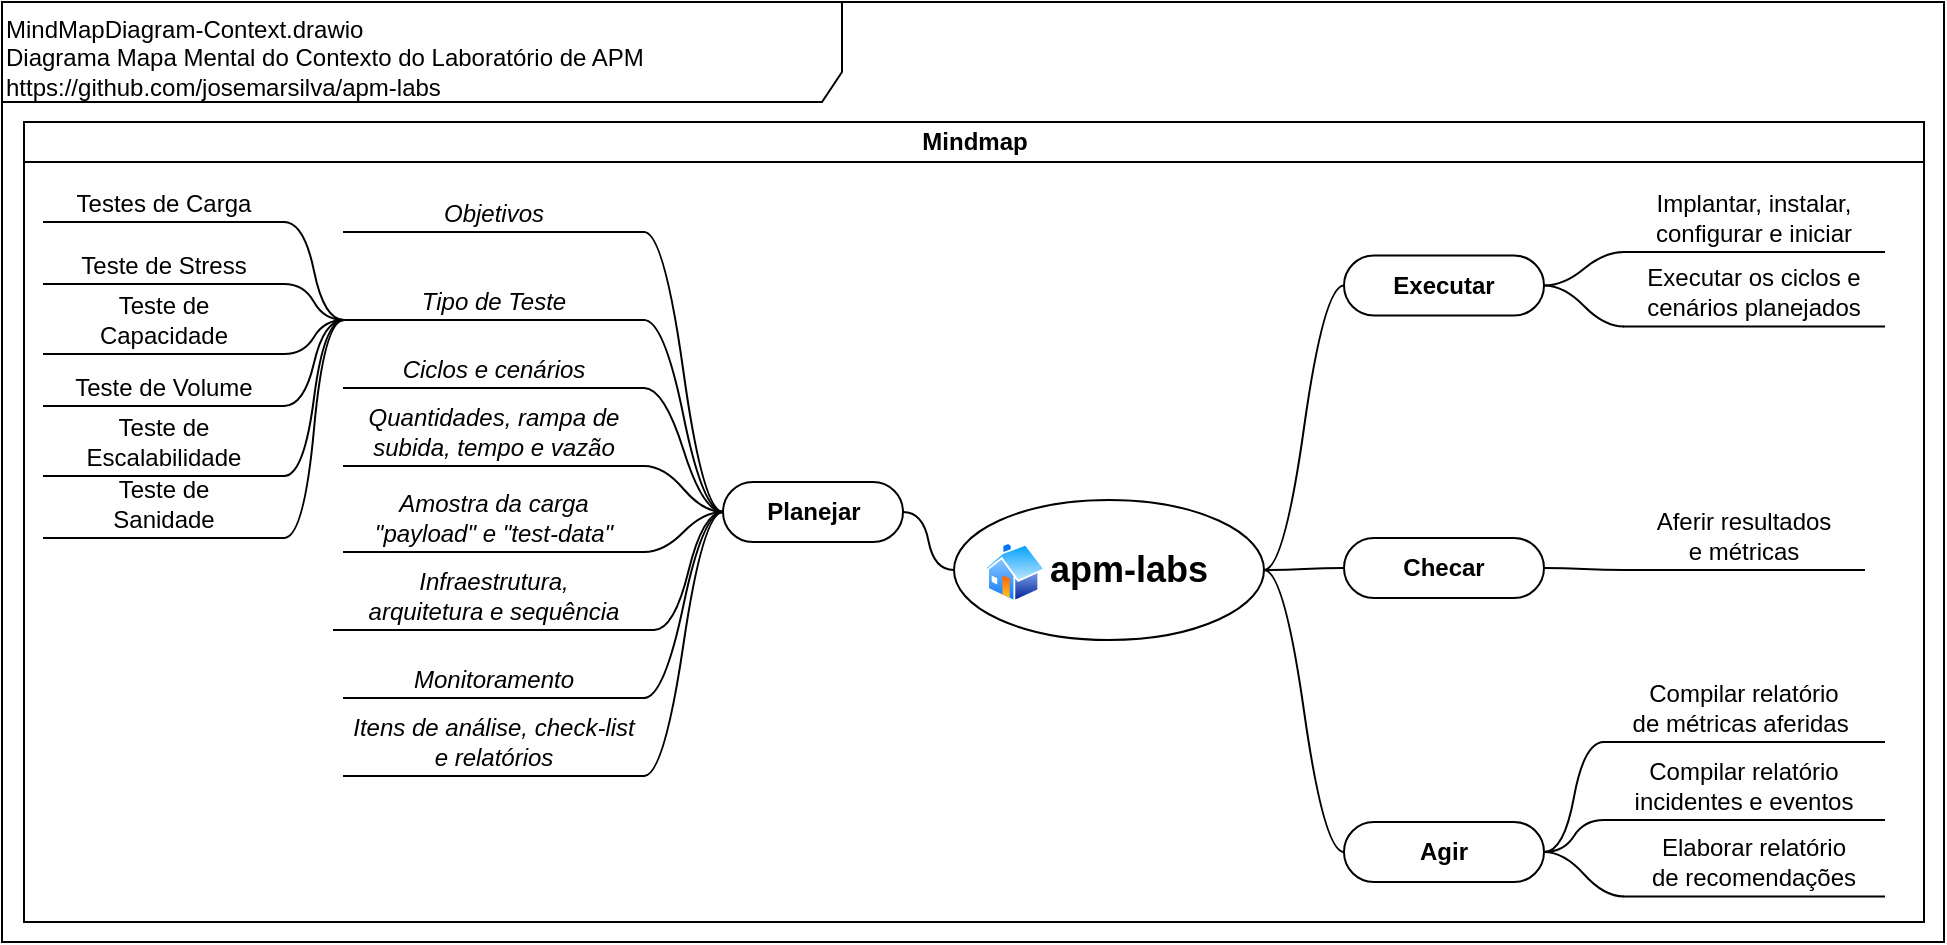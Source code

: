 <mxfile version="13.8.6" type="device"><diagram id="526JFKrqtkbu5Ab86iZz" name="Página-1"><mxGraphModel dx="868" dy="534" grid="1" gridSize="10" guides="1" tooltips="1" connect="1" arrows="1" fold="1" page="1" pageScale="1" pageWidth="827" pageHeight="1169" math="0" shadow="0"><root><mxCell id="0"/><mxCell id="1" parent="0"/><mxCell id="5jpJCo4kvUvBawqh1GSk-1" value="&lt;div&gt;&lt;/div&gt;MindMapDiagram-Context.drawio&lt;br&gt;Diagrama Mapa Mental do Contexto do Laboratório de APM&lt;br&gt;https://github.com/josemarsilva/apm-labs" style="shape=umlFrame;whiteSpace=wrap;html=1;width=420;height=50;verticalAlign=top;align=left;" parent="1" vertex="1"><mxGeometry x="9" y="10" width="971" height="470" as="geometry"/></mxCell><mxCell id="5jpJCo4kvUvBawqh1GSk-2" value="Mindmap" style="swimlane;html=1;startSize=20;horizontal=1;containerType=tree;" parent="1" vertex="1"><mxGeometry x="20" y="70" width="950" height="400" as="geometry"/></mxCell><mxCell id="5jpJCo4kvUvBawqh1GSk-3" value="" style="edgeStyle=entityRelationEdgeStyle;startArrow=none;endArrow=none;segment=10;curved=1;" parent="1" source="5jpJCo4kvUvBawqh1GSk-7" target="5jpJCo4kvUvBawqh1GSk-8" edge="1"><mxGeometry relative="1" as="geometry"><mxPoint x="670" y="225" as="sourcePoint"/></mxGeometry></mxCell><mxCell id="5jpJCo4kvUvBawqh1GSk-5" value="" style="edgeStyle=entityRelationEdgeStyle;startArrow=none;endArrow=none;segment=10;curved=1;" parent="1" source="5jpJCo4kvUvBawqh1GSk-7" target="5jpJCo4kvUvBawqh1GSk-10" edge="1"><mxGeometry relative="1" as="geometry"/></mxCell><mxCell id="5jpJCo4kvUvBawqh1GSk-7" value="&amp;nbsp; &amp;nbsp; apm-labs" style="ellipse;whiteSpace=wrap;html=1;align=center;treeFolding=1;treeMoving=1;newEdgeStyle={&quot;edgeStyle&quot;:&quot;entityRelationEdgeStyle&quot;,&quot;startArrow&quot;:&quot;none&quot;,&quot;endArrow&quot;:&quot;none&quot;,&quot;segment&quot;:10,&quot;curved&quot;:1};fontStyle=1;fontSize=18;" parent="1" vertex="1"><mxGeometry x="485" y="259" width="155" height="70" as="geometry"/></mxCell><mxCell id="5jpJCo4kvUvBawqh1GSk-8" value="Executar" style="whiteSpace=wrap;html=1;rounded=1;arcSize=50;align=center;verticalAlign=middle;strokeWidth=1;autosize=1;spacing=4;treeFolding=1;treeMoving=1;newEdgeStyle={&quot;edgeStyle&quot;:&quot;entityRelationEdgeStyle&quot;,&quot;startArrow&quot;:&quot;none&quot;,&quot;endArrow&quot;:&quot;none&quot;,&quot;segment&quot;:10,&quot;curved&quot;:1};fontStyle=1" parent="1" vertex="1"><mxGeometry x="680" y="136.75" width="100" height="30" as="geometry"/></mxCell><mxCell id="5jpJCo4kvUvBawqh1GSk-10" value="Planejar" style="whiteSpace=wrap;html=1;rounded=1;arcSize=50;align=center;verticalAlign=middle;strokeWidth=1;autosize=1;spacing=4;treeFolding=1;treeMoving=1;newEdgeStyle={&quot;edgeStyle&quot;:&quot;entityRelationEdgeStyle&quot;,&quot;startArrow&quot;:&quot;none&quot;,&quot;endArrow&quot;:&quot;none&quot;,&quot;segment&quot;:10,&quot;curved&quot;:1};fontStyle=1" parent="1" vertex="1"><mxGeometry x="369.5" y="250" width="90" height="30" as="geometry"/></mxCell><mxCell id="z-45aeA4fQFJTD9TVWNZ-1" value="Implantar, instalar,&lt;br&gt;configurar e iniciar" style="whiteSpace=wrap;html=1;shape=partialRectangle;top=0;left=0;bottom=1;right=0;points=[[0,1],[1,1]];fillColor=none;align=center;verticalAlign=bottom;routingCenterY=0.5;snapToPoint=1;recursiveResize=0;autosize=1;treeFolding=1;treeMoving=1;newEdgeStyle={&quot;edgeStyle&quot;:&quot;entityRelationEdgeStyle&quot;,&quot;startArrow&quot;:&quot;none&quot;,&quot;endArrow&quot;:&quot;none&quot;,&quot;segment&quot;:10,&quot;curved&quot;:1};" parent="1" vertex="1"><mxGeometry x="820" y="105" width="130" height="30" as="geometry"/></mxCell><mxCell id="z-45aeA4fQFJTD9TVWNZ-2" value="" style="edgeStyle=entityRelationEdgeStyle;startArrow=none;endArrow=none;segment=10;curved=1;exitX=1;exitY=0.5;exitDx=0;exitDy=0;entryX=0;entryY=1;entryDx=0;entryDy=0;" parent="1" source="5jpJCo4kvUvBawqh1GSk-8" target="z-45aeA4fQFJTD9TVWNZ-1" edge="1"><mxGeometry relative="1" as="geometry"><mxPoint x="860" y="128.75" as="sourcePoint"/><mxPoint x="810" y="72.75" as="targetPoint"/></mxGeometry></mxCell><mxCell id="z-45aeA4fQFJTD9TVWNZ-10" value="" style="edgeStyle=entityRelationEdgeStyle;startArrow=none;endArrow=none;segment=10;curved=1;exitX=1;exitY=0.5;exitDx=0;exitDy=0;entryX=0;entryY=1;entryDx=0;entryDy=0;" parent="1" source="5jpJCo4kvUvBawqh1GSk-8" target="t8AFz7zGlczwiMV8qD_G-16" edge="1"><mxGeometry relative="1" as="geometry"><mxPoint x="810" y="152.75" as="sourcePoint"/><mxPoint x="820" y="175.75" as="targetPoint"/></mxGeometry></mxCell><mxCell id="7fiooWQBaUIvVht02LMV-9" value="" style="aspect=fixed;perimeter=ellipsePerimeter;html=1;align=center;shadow=0;dashed=0;spacingTop=3;image;image=img/lib/active_directory/home.svg;fontSize=18;" parent="1" vertex="1"><mxGeometry x="500" y="280" width="30.93" height="30" as="geometry"/></mxCell><mxCell id="yPJVkPXfMKi2O3OA4Feh-3" value="" style="edgeStyle=entityRelationEdgeStyle;startArrow=none;endArrow=none;segment=10;curved=1;" parent="1" source="5jpJCo4kvUvBawqh1GSk-7" target="yPJVkPXfMKi2O3OA4Feh-4" edge="1"><mxGeometry relative="1" as="geometry"><mxPoint x="670" y="225" as="sourcePoint"/></mxGeometry></mxCell><mxCell id="yPJVkPXfMKi2O3OA4Feh-4" value="Checar" style="whiteSpace=wrap;html=1;rounded=1;arcSize=50;align=center;verticalAlign=middle;strokeWidth=1;autosize=1;spacing=4;treeFolding=1;treeMoving=1;newEdgeStyle={&quot;edgeStyle&quot;:&quot;entityRelationEdgeStyle&quot;,&quot;startArrow&quot;:&quot;none&quot;,&quot;endArrow&quot;:&quot;none&quot;,&quot;segment&quot;:10,&quot;curved&quot;:1};fontStyle=1" parent="1" vertex="1"><mxGeometry x="680" y="278" width="100" height="30" as="geometry"/></mxCell><mxCell id="yPJVkPXfMKi2O3OA4Feh-30" value="Agir" style="whiteSpace=wrap;html=1;rounded=1;arcSize=50;align=center;verticalAlign=middle;strokeWidth=1;autosize=1;spacing=4;treeFolding=1;treeMoving=1;newEdgeStyle={&quot;edgeStyle&quot;:&quot;entityRelationEdgeStyle&quot;,&quot;startArrow&quot;:&quot;none&quot;,&quot;endArrow&quot;:&quot;none&quot;,&quot;segment&quot;:10,&quot;curved&quot;:1};fontStyle=1" parent="1" vertex="1"><mxGeometry x="680" y="420" width="100" height="30" as="geometry"/></mxCell><mxCell id="yPJVkPXfMKi2O3OA4Feh-31" value="" style="edgeStyle=entityRelationEdgeStyle;startArrow=none;endArrow=none;segment=10;curved=1;exitX=0;exitY=0.5;exitDx=0;exitDy=0;" parent="1" source="yPJVkPXfMKi2O3OA4Feh-30" target="5jpJCo4kvUvBawqh1GSk-7" edge="1"><mxGeometry relative="1" as="geometry"><mxPoint x="390" y="355" as="sourcePoint"/><mxPoint x="670" y="225" as="targetPoint"/></mxGeometry></mxCell><mxCell id="hPfSnDvZx1q7UJ1CCEyf-2" value="Tipo de Teste" style="whiteSpace=wrap;html=1;shape=partialRectangle;top=0;left=0;bottom=1;right=0;points=[[0,1],[1,1]];fillColor=none;align=center;verticalAlign=bottom;routingCenterY=0.5;snapToPoint=1;recursiveResize=0;autosize=1;treeFolding=1;treeMoving=1;newEdgeStyle={&quot;edgeStyle&quot;:&quot;entityRelationEdgeStyle&quot;,&quot;startArrow&quot;:&quot;none&quot;,&quot;endArrow&quot;:&quot;none&quot;,&quot;segment&quot;:10,&quot;curved&quot;:1};fontStyle=2" parent="1" vertex="1"><mxGeometry x="180" y="149" width="150" height="20" as="geometry"/></mxCell><mxCell id="hPfSnDvZx1q7UJ1CCEyf-1" value="" style="edgeStyle=entityRelationEdgeStyle;startArrow=none;endArrow=none;segment=10;curved=1;exitX=0;exitY=0.5;exitDx=0;exitDy=0;" parent="1" source="5jpJCo4kvUvBawqh1GSk-10" target="hPfSnDvZx1q7UJ1CCEyf-2" edge="1"><mxGeometry relative="1" as="geometry"><mxPoint x="795" y="320" as="sourcePoint"/></mxGeometry></mxCell><mxCell id="hPfSnDvZx1q7UJ1CCEyf-6" value="Ciclos e cenários" style="whiteSpace=wrap;html=1;shape=partialRectangle;top=0;left=0;bottom=1;right=0;points=[[0,1],[1,1]];fillColor=none;align=center;verticalAlign=bottom;routingCenterY=0.5;snapToPoint=1;recursiveResize=0;autosize=1;treeFolding=1;treeMoving=1;newEdgeStyle={&quot;edgeStyle&quot;:&quot;entityRelationEdgeStyle&quot;,&quot;startArrow&quot;:&quot;none&quot;,&quot;endArrow&quot;:&quot;none&quot;,&quot;segment&quot;:10,&quot;curved&quot;:1};fontStyle=2" parent="1" vertex="1"><mxGeometry x="180" y="183" width="150" height="20" as="geometry"/></mxCell><mxCell id="hPfSnDvZx1q7UJ1CCEyf-7" value="" style="edgeStyle=entityRelationEdgeStyle;startArrow=none;endArrow=none;segment=10;curved=1;exitX=0;exitY=0.5;exitDx=0;exitDy=0;" parent="1" source="5jpJCo4kvUvBawqh1GSk-10" target="hPfSnDvZx1q7UJ1CCEyf-6" edge="1"><mxGeometry relative="1" as="geometry"><mxPoint x="420" y="280" as="sourcePoint"/></mxGeometry></mxCell><mxCell id="7fiooWQBaUIvVht02LMV-14" value="Quantidades, rampa de subida, tempo e vazão" style="whiteSpace=wrap;html=1;shape=partialRectangle;top=0;left=0;bottom=1;right=0;points=[[0,1],[1,1]];fillColor=none;align=center;verticalAlign=bottom;routingCenterY=0.5;snapToPoint=1;recursiveResize=0;autosize=1;treeFolding=1;treeMoving=1;newEdgeStyle={&quot;edgeStyle&quot;:&quot;entityRelationEdgeStyle&quot;,&quot;startArrow&quot;:&quot;none&quot;,&quot;endArrow&quot;:&quot;none&quot;,&quot;segment&quot;:10,&quot;curved&quot;:1};fontStyle=2" parent="1" vertex="1"><mxGeometry x="180" y="222" width="150" height="20" as="geometry"/></mxCell><mxCell id="7fiooWQBaUIvVht02LMV-15" value="" style="edgeStyle=entityRelationEdgeStyle;startArrow=none;endArrow=none;segment=10;curved=1;" parent="1" source="5jpJCo4kvUvBawqh1GSk-10" target="7fiooWQBaUIvVht02LMV-14" edge="1"><mxGeometry relative="1" as="geometry"><mxPoint x="334" y="321" as="sourcePoint"/></mxGeometry></mxCell><mxCell id="7fiooWQBaUIvVht02LMV-16" value="Amostra da carga &lt;br&gt;&quot;&lt;span&gt;payload&lt;/span&gt;&quot; e &quot;t&lt;span&gt;est-data&lt;/span&gt;&quot;" style="whiteSpace=wrap;html=1;shape=partialRectangle;top=0;left=0;bottom=1;right=0;points=[[0,1],[1,1]];fillColor=none;align=center;verticalAlign=bottom;routingCenterY=0.5;snapToPoint=1;recursiveResize=0;autosize=1;treeFolding=1;treeMoving=1;newEdgeStyle={&quot;edgeStyle&quot;:&quot;entityRelationEdgeStyle&quot;,&quot;startArrow&quot;:&quot;none&quot;,&quot;endArrow&quot;:&quot;none&quot;,&quot;segment&quot;:10,&quot;curved&quot;:1};fontStyle=2" parent="1" vertex="1"><mxGeometry x="180" y="255" width="150" height="30" as="geometry"/></mxCell><mxCell id="7fiooWQBaUIvVht02LMV-17" value="" style="edgeStyle=entityRelationEdgeStyle;startArrow=none;endArrow=none;segment=10;curved=1;" parent="1" source="5jpJCo4kvUvBawqh1GSk-10" target="7fiooWQBaUIvVht02LMV-16" edge="1"><mxGeometry relative="1" as="geometry"><mxPoint x="355" y="289" as="sourcePoint"/></mxGeometry></mxCell><mxCell id="7fiooWQBaUIvVht02LMV-18" value="Infraestrutura, &lt;br&gt;arquitetura e sequência" style="whiteSpace=wrap;html=1;shape=partialRectangle;top=0;left=0;bottom=1;right=0;points=[[0,1],[1,1]];fillColor=none;align=center;verticalAlign=bottom;routingCenterY=0.5;snapToPoint=1;recursiveResize=0;autosize=1;treeFolding=1;treeMoving=1;newEdgeStyle={&quot;edgeStyle&quot;:&quot;entityRelationEdgeStyle&quot;,&quot;startArrow&quot;:&quot;none&quot;,&quot;endArrow&quot;:&quot;none&quot;,&quot;segment&quot;:10,&quot;curved&quot;:1};fontStyle=2" parent="1" vertex="1"><mxGeometry x="175" y="294" width="160" height="30" as="geometry"/></mxCell><mxCell id="7fiooWQBaUIvVht02LMV-19" value="" style="edgeStyle=entityRelationEdgeStyle;startArrow=none;endArrow=none;segment=10;curved=1;exitX=0;exitY=0.5;exitDx=0;exitDy=0;" parent="1" source="5jpJCo4kvUvBawqh1GSk-10" target="7fiooWQBaUIvVht02LMV-18" edge="1"><mxGeometry relative="1" as="geometry"><mxPoint x="365" y="319" as="sourcePoint"/></mxGeometry></mxCell><mxCell id="7fiooWQBaUIvVht02LMV-20" value="Objetivos" style="whiteSpace=wrap;html=1;shape=partialRectangle;top=0;left=0;bottom=1;right=0;points=[[0,1],[1,1]];fillColor=none;align=center;verticalAlign=bottom;routingCenterY=0.5;snapToPoint=1;recursiveResize=0;autosize=1;treeFolding=1;treeMoving=1;newEdgeStyle={&quot;edgeStyle&quot;:&quot;entityRelationEdgeStyle&quot;,&quot;startArrow&quot;:&quot;none&quot;,&quot;endArrow&quot;:&quot;none&quot;,&quot;segment&quot;:10,&quot;curved&quot;:1};fontStyle=2" parent="1" vertex="1"><mxGeometry x="180" y="105" width="150" height="20" as="geometry"/></mxCell><mxCell id="7fiooWQBaUIvVht02LMV-21" value="" style="edgeStyle=entityRelationEdgeStyle;startArrow=none;endArrow=none;segment=10;curved=1;exitX=0;exitY=0.5;exitDx=0;exitDy=0;" parent="1" source="5jpJCo4kvUvBawqh1GSk-10" target="7fiooWQBaUIvVht02LMV-20" edge="1"><mxGeometry relative="1" as="geometry"><mxPoint x="365" y="319" as="sourcePoint"/></mxGeometry></mxCell><mxCell id="7fiooWQBaUIvVht02LMV-22" value="Monitoramento" style="whiteSpace=wrap;html=1;shape=partialRectangle;top=0;left=0;bottom=1;right=0;points=[[0,1],[1,1]];fillColor=none;align=center;verticalAlign=bottom;routingCenterY=0.5;snapToPoint=1;recursiveResize=0;autosize=1;treeFolding=1;treeMoving=1;newEdgeStyle={&quot;edgeStyle&quot;:&quot;entityRelationEdgeStyle&quot;,&quot;startArrow&quot;:&quot;none&quot;,&quot;endArrow&quot;:&quot;none&quot;,&quot;segment&quot;:10,&quot;curved&quot;:1};fontStyle=2" parent="1" vertex="1"><mxGeometry x="180" y="338" width="150" height="20" as="geometry"/></mxCell><mxCell id="7fiooWQBaUIvVht02LMV-23" value="" style="edgeStyle=entityRelationEdgeStyle;startArrow=none;endArrow=none;segment=10;curved=1;exitX=0;exitY=0.5;exitDx=0;exitDy=0;" parent="1" source="5jpJCo4kvUvBawqh1GSk-10" target="7fiooWQBaUIvVht02LMV-22" edge="1"><mxGeometry relative="1" as="geometry"><mxPoint x="365" y="283" as="sourcePoint"/></mxGeometry></mxCell><mxCell id="t8AFz7zGlczwiMV8qD_G-16" value="Executar os ciclos e cenários planejados" style="whiteSpace=wrap;html=1;shape=partialRectangle;top=0;left=0;bottom=1;right=0;points=[[0,1],[1,1]];fillColor=none;align=center;verticalAlign=bottom;routingCenterY=0.5;snapToPoint=1;recursiveResize=0;autosize=1;treeFolding=1;treeMoving=1;newEdgeStyle={&quot;edgeStyle&quot;:&quot;entityRelationEdgeStyle&quot;,&quot;startArrow&quot;:&quot;none&quot;,&quot;endArrow&quot;:&quot;none&quot;,&quot;segment&quot;:10,&quot;curved&quot;:1};" parent="1" vertex="1"><mxGeometry x="820" y="152.25" width="130" height="20" as="geometry"/></mxCell><mxCell id="4mfQJ9ojiIPA_v2mMtt_-1" value="Itens de análise, check-list e relatórios" style="whiteSpace=wrap;html=1;shape=partialRectangle;top=0;left=0;bottom=1;right=0;points=[[0,1],[1,1]];fillColor=none;align=center;verticalAlign=bottom;routingCenterY=0.5;snapToPoint=1;recursiveResize=0;autosize=1;treeFolding=1;treeMoving=1;newEdgeStyle={&quot;edgeStyle&quot;:&quot;entityRelationEdgeStyle&quot;,&quot;startArrow&quot;:&quot;none&quot;,&quot;endArrow&quot;:&quot;none&quot;,&quot;segment&quot;:10,&quot;curved&quot;:1};fontStyle=2" parent="1" vertex="1"><mxGeometry x="180" y="377" width="150" height="20" as="geometry"/></mxCell><mxCell id="4mfQJ9ojiIPA_v2mMtt_-2" value="" style="edgeStyle=entityRelationEdgeStyle;startArrow=none;endArrow=none;segment=10;curved=1;exitX=0;exitY=0.5;exitDx=0;exitDy=0;" parent="1" source="5jpJCo4kvUvBawqh1GSk-10" target="4mfQJ9ojiIPA_v2mMtt_-1" edge="1"><mxGeometry relative="1" as="geometry"><mxPoint x="369.5" y="310" as="sourcePoint"/></mxGeometry></mxCell><mxCell id="4mfQJ9ojiIPA_v2mMtt_-5" value="Teste de Stress" style="whiteSpace=wrap;html=1;shape=partialRectangle;top=0;left=0;bottom=1;right=0;points=[[0,1],[1,1]];fillColor=none;align=center;verticalAlign=bottom;routingCenterY=0.5;snapToPoint=1;recursiveResize=0;autosize=1;treeFolding=1;treeMoving=1;newEdgeStyle={&quot;edgeStyle&quot;:&quot;entityRelationEdgeStyle&quot;,&quot;startArrow&quot;:&quot;none&quot;,&quot;endArrow&quot;:&quot;none&quot;,&quot;segment&quot;:10,&quot;curved&quot;:1};fontStyle=0" parent="1" vertex="1"><mxGeometry x="30" y="131" width="120" height="20" as="geometry"/></mxCell><mxCell id="4mfQJ9ojiIPA_v2mMtt_-3" value="Testes de Carga" style="whiteSpace=wrap;html=1;shape=partialRectangle;top=0;left=0;bottom=1;right=0;points=[[0,1],[1,1]];fillColor=none;align=center;verticalAlign=bottom;routingCenterY=0.5;snapToPoint=1;recursiveResize=0;autosize=1;treeFolding=1;treeMoving=1;newEdgeStyle={&quot;edgeStyle&quot;:&quot;entityRelationEdgeStyle&quot;,&quot;startArrow&quot;:&quot;none&quot;,&quot;endArrow&quot;:&quot;none&quot;,&quot;segment&quot;:10,&quot;curved&quot;:1};fontStyle=0" parent="1" vertex="1"><mxGeometry x="30" y="100" width="120" height="20" as="geometry"/></mxCell><mxCell id="4mfQJ9ojiIPA_v2mMtt_-11" value="Teste de &lt;br&gt;Capacidade" style="whiteSpace=wrap;html=1;shape=partialRectangle;top=0;left=0;bottom=1;right=0;points=[[0,1],[1,1]];fillColor=none;align=center;verticalAlign=bottom;routingCenterY=0.5;snapToPoint=1;recursiveResize=0;autosize=1;treeFolding=1;treeMoving=1;newEdgeStyle={&quot;edgeStyle&quot;:&quot;entityRelationEdgeStyle&quot;,&quot;startArrow&quot;:&quot;none&quot;,&quot;endArrow&quot;:&quot;none&quot;,&quot;segment&quot;:10,&quot;curved&quot;:1};fontStyle=0" parent="1" vertex="1"><mxGeometry x="30" y="156" width="120" height="30" as="geometry"/></mxCell><mxCell id="4mfQJ9ojiIPA_v2mMtt_-16" value="" style="edgeStyle=entityRelationEdgeStyle;startArrow=none;endArrow=none;segment=10;curved=1;exitX=0;exitY=1;exitDx=0;exitDy=0;entryX=1;entryY=1;entryDx=0;entryDy=0;" parent="1" source="hPfSnDvZx1q7UJ1CCEyf-2" target="4mfQJ9ojiIPA_v2mMtt_-3" edge="1"><mxGeometry relative="1" as="geometry"><mxPoint x="379.5" y="275" as="sourcePoint"/><mxPoint x="340" y="179" as="targetPoint"/></mxGeometry></mxCell><mxCell id="4mfQJ9ojiIPA_v2mMtt_-17" value="" style="edgeStyle=entityRelationEdgeStyle;startArrow=none;endArrow=none;segment=10;curved=1;exitX=0;exitY=1;exitDx=0;exitDy=0;entryX=1;entryY=1;entryDx=0;entryDy=0;" parent="1" source="hPfSnDvZx1q7UJ1CCEyf-2" target="4mfQJ9ojiIPA_v2mMtt_-5" edge="1"><mxGeometry relative="1" as="geometry"><mxPoint x="190" y="178.75" as="sourcePoint"/><mxPoint x="135" y="109" as="targetPoint"/></mxGeometry></mxCell><mxCell id="4mfQJ9ojiIPA_v2mMtt_-19" value="" style="edgeStyle=entityRelationEdgeStyle;startArrow=none;endArrow=none;segment=10;curved=1;entryX=1;entryY=1;entryDx=0;entryDy=0;exitX=0;exitY=1;exitDx=0;exitDy=0;" parent="1" source="hPfSnDvZx1q7UJ1CCEyf-2" target="4mfQJ9ojiIPA_v2mMtt_-11" edge="1"><mxGeometry relative="1" as="geometry"><mxPoint x="180" y="169" as="sourcePoint"/><mxPoint x="340" y="451" as="targetPoint"/></mxGeometry></mxCell><mxCell id="4mfQJ9ojiIPA_v2mMtt_-20" value="Teste de Volume" style="whiteSpace=wrap;html=1;shape=partialRectangle;top=0;left=0;bottom=1;right=0;points=[[0,1],[1,1]];fillColor=none;align=center;verticalAlign=bottom;routingCenterY=0.5;snapToPoint=1;recursiveResize=0;autosize=1;treeFolding=1;treeMoving=1;newEdgeStyle={&quot;edgeStyle&quot;:&quot;entityRelationEdgeStyle&quot;,&quot;startArrow&quot;:&quot;none&quot;,&quot;endArrow&quot;:&quot;none&quot;,&quot;segment&quot;:10,&quot;curved&quot;:1};fontStyle=0" parent="1" vertex="1"><mxGeometry x="30" y="192" width="120" height="20" as="geometry"/></mxCell><mxCell id="4mfQJ9ojiIPA_v2mMtt_-21" value="Teste de &lt;br&gt;Escalabilidade" style="whiteSpace=wrap;html=1;shape=partialRectangle;top=0;left=0;bottom=1;right=0;points=[[0,1],[1,1]];fillColor=none;align=center;verticalAlign=bottom;routingCenterY=0.5;snapToPoint=1;recursiveResize=0;autosize=1;treeFolding=1;treeMoving=1;newEdgeStyle={&quot;edgeStyle&quot;:&quot;entityRelationEdgeStyle&quot;,&quot;startArrow&quot;:&quot;none&quot;,&quot;endArrow&quot;:&quot;none&quot;,&quot;segment&quot;:10,&quot;curved&quot;:1};fontStyle=0" parent="1" vertex="1"><mxGeometry x="30" y="217" width="120" height="30" as="geometry"/></mxCell><mxCell id="4mfQJ9ojiIPA_v2mMtt_-22" value="" style="edgeStyle=entityRelationEdgeStyle;startArrow=none;endArrow=none;segment=10;curved=1;exitX=0;exitY=1;exitDx=0;exitDy=0;entryX=1;entryY=1;entryDx=0;entryDy=0;" parent="1" source="hPfSnDvZx1q7UJ1CCEyf-2" target="4mfQJ9ojiIPA_v2mMtt_-20" edge="1"><mxGeometry relative="1" as="geometry"><mxPoint x="180" y="226.75" as="sourcePoint"/><mxPoint x="135" y="167" as="targetPoint"/></mxGeometry></mxCell><mxCell id="4mfQJ9ojiIPA_v2mMtt_-23" value="" style="edgeStyle=entityRelationEdgeStyle;startArrow=none;endArrow=none;segment=10;curved=1;entryX=1;entryY=1;entryDx=0;entryDy=0;exitX=0;exitY=1;exitDx=0;exitDy=0;" parent="1" source="hPfSnDvZx1q7UJ1CCEyf-2" target="4mfQJ9ojiIPA_v2mMtt_-21" edge="1"><mxGeometry relative="1" as="geometry"><mxPoint x="180" y="226.75" as="sourcePoint"/><mxPoint x="340" y="509" as="targetPoint"/></mxGeometry></mxCell><mxCell id="Z6-aqRlGmaS48ML1cYJz-1" value="Compilar relatório &lt;br&gt;de métricas aferidas&amp;nbsp;" style="whiteSpace=wrap;html=1;shape=partialRectangle;top=0;left=0;bottom=1;right=0;points=[[0,1],[1,1]];fillColor=none;align=center;verticalAlign=bottom;routingCenterY=0.5;snapToPoint=1;recursiveResize=0;autosize=1;treeFolding=1;treeMoving=1;newEdgeStyle={&quot;edgeStyle&quot;:&quot;entityRelationEdgeStyle&quot;,&quot;startArrow&quot;:&quot;none&quot;,&quot;endArrow&quot;:&quot;none&quot;,&quot;segment&quot;:10,&quot;curved&quot;:1};" parent="1" vertex="1"><mxGeometry x="810" y="350" width="140" height="30" as="geometry"/></mxCell><mxCell id="Z6-aqRlGmaS48ML1cYJz-2" value="" style="edgeStyle=entityRelationEdgeStyle;startArrow=none;endArrow=none;segment=10;curved=1;entryX=0;entryY=1;entryDx=0;entryDy=0;" parent="1" source="yPJVkPXfMKi2O3OA4Feh-30" target="Z6-aqRlGmaS48ML1cYJz-1" edge="1"><mxGeometry relative="1" as="geometry"><mxPoint x="780" y="436.75" as="sourcePoint"/><mxPoint x="810" y="357.75" as="targetPoint"/></mxGeometry></mxCell><mxCell id="Z6-aqRlGmaS48ML1cYJz-3" value="" style="edgeStyle=entityRelationEdgeStyle;startArrow=none;endArrow=none;segment=10;curved=1;entryX=0;entryY=1;entryDx=0;entryDy=0;" parent="1" source="yPJVkPXfMKi2O3OA4Feh-30" target="Z6-aqRlGmaS48ML1cYJz-4" edge="1"><mxGeometry relative="1" as="geometry"><mxPoint x="780" y="436.75" as="sourcePoint"/><mxPoint x="820" y="460.75" as="targetPoint"/></mxGeometry></mxCell><mxCell id="Z6-aqRlGmaS48ML1cYJz-4" value="Elaborar relatório&lt;br&gt;de recomendações" style="whiteSpace=wrap;html=1;shape=partialRectangle;top=0;left=0;bottom=1;right=0;points=[[0,1],[1,1]];fillColor=none;align=center;verticalAlign=bottom;routingCenterY=0.5;snapToPoint=1;recursiveResize=0;autosize=1;treeFolding=1;treeMoving=1;newEdgeStyle={&quot;edgeStyle&quot;:&quot;entityRelationEdgeStyle&quot;,&quot;startArrow&quot;:&quot;none&quot;,&quot;endArrow&quot;:&quot;none&quot;,&quot;segment&quot;:10,&quot;curved&quot;:1};" parent="1" vertex="1"><mxGeometry x="820" y="427.25" width="130" height="30" as="geometry"/></mxCell><mxCell id="Z6-aqRlGmaS48ML1cYJz-5" value="Compilar relatório &lt;br&gt;incidentes e eventos" style="whiteSpace=wrap;html=1;shape=partialRectangle;top=0;left=0;bottom=1;right=0;points=[[0,1],[1,1]];fillColor=none;align=center;verticalAlign=bottom;routingCenterY=0.5;snapToPoint=1;recursiveResize=0;autosize=1;treeFolding=1;treeMoving=1;newEdgeStyle={&quot;edgeStyle&quot;:&quot;entityRelationEdgeStyle&quot;,&quot;startArrow&quot;:&quot;none&quot;,&quot;endArrow&quot;:&quot;none&quot;,&quot;segment&quot;:10,&quot;curved&quot;:1};" parent="1" vertex="1"><mxGeometry x="810" y="389" width="140" height="30" as="geometry"/></mxCell><mxCell id="Z6-aqRlGmaS48ML1cYJz-6" value="" style="edgeStyle=entityRelationEdgeStyle;startArrow=none;endArrow=none;segment=10;curved=1;entryX=0;entryY=1;entryDx=0;entryDy=0;exitX=1;exitY=0.5;exitDx=0;exitDy=0;" parent="1" source="yPJVkPXfMKi2O3OA4Feh-30" target="Z6-aqRlGmaS48ML1cYJz-5" edge="1"><mxGeometry relative="1" as="geometry"><mxPoint x="780" y="479" as="sourcePoint"/><mxPoint x="810" y="401.75" as="targetPoint"/></mxGeometry></mxCell><mxCell id="B1Ot6P4v8ecZ2sSwvI-b-1" value="Aferir resultados&lt;br&gt;e métricas" style="whiteSpace=wrap;html=1;shape=partialRectangle;top=0;left=0;bottom=1;right=0;points=[[0,1],[1,1]];fillColor=none;align=center;verticalAlign=bottom;routingCenterY=0.5;snapToPoint=1;recursiveResize=0;autosize=1;treeFolding=1;treeMoving=1;newEdgeStyle={&quot;edgeStyle&quot;:&quot;entityRelationEdgeStyle&quot;,&quot;startArrow&quot;:&quot;none&quot;,&quot;endArrow&quot;:&quot;none&quot;,&quot;segment&quot;:10,&quot;curved&quot;:1};" parent="1" vertex="1"><mxGeometry x="820" y="264" width="120" height="30" as="geometry"/></mxCell><mxCell id="B1Ot6P4v8ecZ2sSwvI-b-2" value="" style="edgeStyle=entityRelationEdgeStyle;startArrow=none;endArrow=none;segment=10;curved=1;entryX=0;entryY=1;entryDx=0;entryDy=0;exitX=1;exitY=0.5;exitDx=0;exitDy=0;" parent="1" source="yPJVkPXfMKi2O3OA4Feh-4" target="B1Ot6P4v8ecZ2sSwvI-b-1" edge="1"><mxGeometry relative="1" as="geometry"><mxPoint x="790" y="290.5" as="sourcePoint"/><mxPoint x="830" y="271.75" as="targetPoint"/></mxGeometry></mxCell><mxCell id="2q35EB44H681ve2xcO_0-2" value="Teste de &lt;br&gt;Sanidade" style="whiteSpace=wrap;html=1;shape=partialRectangle;top=0;left=0;bottom=1;right=0;points=[[0,1],[1,1]];fillColor=none;align=center;verticalAlign=bottom;routingCenterY=0.5;snapToPoint=1;recursiveResize=0;autosize=1;treeFolding=1;treeMoving=1;newEdgeStyle={&quot;edgeStyle&quot;:&quot;entityRelationEdgeStyle&quot;,&quot;startArrow&quot;:&quot;none&quot;,&quot;endArrow&quot;:&quot;none&quot;,&quot;segment&quot;:10,&quot;curved&quot;:1};fontStyle=0" vertex="1" parent="1"><mxGeometry x="30" y="248" width="120" height="30" as="geometry"/></mxCell><mxCell id="2q35EB44H681ve2xcO_0-3" value="" style="edgeStyle=entityRelationEdgeStyle;startArrow=none;endArrow=none;segment=10;curved=1;entryX=1;entryY=1;entryDx=0;entryDy=0;exitX=0;exitY=1;exitDx=0;exitDy=0;" edge="1" parent="1" target="2q35EB44H681ve2xcO_0-2" source="hPfSnDvZx1q7UJ1CCEyf-2"><mxGeometry relative="1" as="geometry"><mxPoint x="180" y="208.38" as="sourcePoint"/><mxPoint x="340" y="548.38" as="targetPoint"/></mxGeometry></mxCell></root></mxGraphModel></diagram></mxfile>